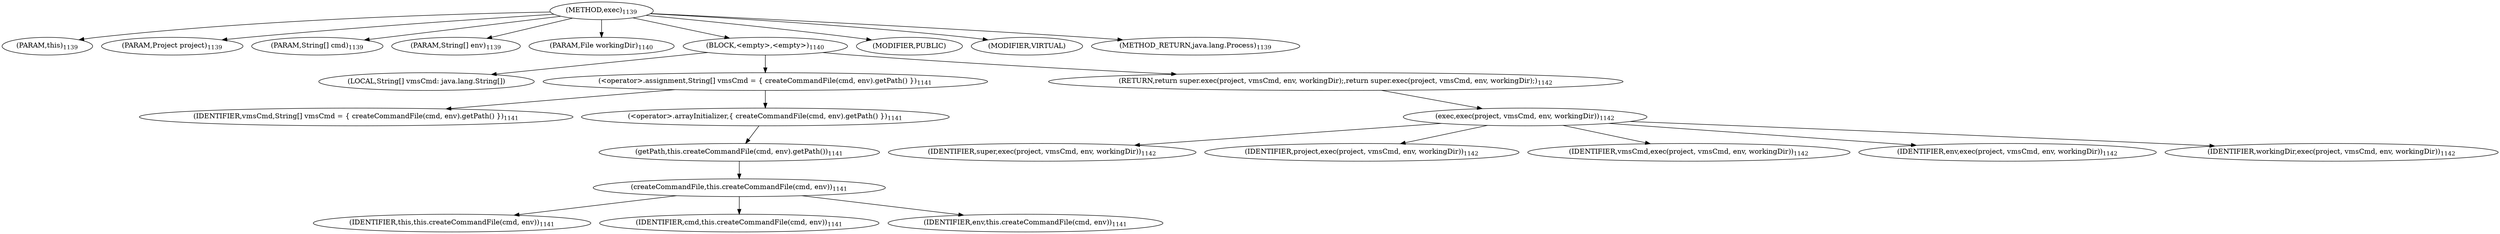 digraph "exec" {  
"2347" [label = <(METHOD,exec)<SUB>1139</SUB>> ]
"219" [label = <(PARAM,this)<SUB>1139</SUB>> ]
"2348" [label = <(PARAM,Project project)<SUB>1139</SUB>> ]
"2349" [label = <(PARAM,String[] cmd)<SUB>1139</SUB>> ]
"2350" [label = <(PARAM,String[] env)<SUB>1139</SUB>> ]
"2351" [label = <(PARAM,File workingDir)<SUB>1140</SUB>> ]
"2352" [label = <(BLOCK,&lt;empty&gt;,&lt;empty&gt;)<SUB>1140</SUB>> ]
"2353" [label = <(LOCAL,String[] vmsCmd: java.lang.String[])> ]
"2354" [label = <(&lt;operator&gt;.assignment,String[] vmsCmd = { createCommandFile(cmd, env).getPath() })<SUB>1141</SUB>> ]
"2355" [label = <(IDENTIFIER,vmsCmd,String[] vmsCmd = { createCommandFile(cmd, env).getPath() })<SUB>1141</SUB>> ]
"2356" [label = <(&lt;operator&gt;.arrayInitializer,{ createCommandFile(cmd, env).getPath() })<SUB>1141</SUB>> ]
"2357" [label = <(getPath,this.createCommandFile(cmd, env).getPath())<SUB>1141</SUB>> ]
"2358" [label = <(createCommandFile,this.createCommandFile(cmd, env))<SUB>1141</SUB>> ]
"218" [label = <(IDENTIFIER,this,this.createCommandFile(cmd, env))<SUB>1141</SUB>> ]
"2359" [label = <(IDENTIFIER,cmd,this.createCommandFile(cmd, env))<SUB>1141</SUB>> ]
"2360" [label = <(IDENTIFIER,env,this.createCommandFile(cmd, env))<SUB>1141</SUB>> ]
"2361" [label = <(RETURN,return super.exec(project, vmsCmd, env, workingDir);,return super.exec(project, vmsCmd, env, workingDir);)<SUB>1142</SUB>> ]
"2362" [label = <(exec,exec(project, vmsCmd, env, workingDir))<SUB>1142</SUB>> ]
"2363" [label = <(IDENTIFIER,super,exec(project, vmsCmd, env, workingDir))<SUB>1142</SUB>> ]
"2364" [label = <(IDENTIFIER,project,exec(project, vmsCmd, env, workingDir))<SUB>1142</SUB>> ]
"2365" [label = <(IDENTIFIER,vmsCmd,exec(project, vmsCmd, env, workingDir))<SUB>1142</SUB>> ]
"2366" [label = <(IDENTIFIER,env,exec(project, vmsCmd, env, workingDir))<SUB>1142</SUB>> ]
"2367" [label = <(IDENTIFIER,workingDir,exec(project, vmsCmd, env, workingDir))<SUB>1142</SUB>> ]
"2368" [label = <(MODIFIER,PUBLIC)> ]
"2369" [label = <(MODIFIER,VIRTUAL)> ]
"2370" [label = <(METHOD_RETURN,java.lang.Process)<SUB>1139</SUB>> ]
  "2347" -> "219" 
  "2347" -> "2348" 
  "2347" -> "2349" 
  "2347" -> "2350" 
  "2347" -> "2351" 
  "2347" -> "2352" 
  "2347" -> "2368" 
  "2347" -> "2369" 
  "2347" -> "2370" 
  "2352" -> "2353" 
  "2352" -> "2354" 
  "2352" -> "2361" 
  "2354" -> "2355" 
  "2354" -> "2356" 
  "2356" -> "2357" 
  "2357" -> "2358" 
  "2358" -> "218" 
  "2358" -> "2359" 
  "2358" -> "2360" 
  "2361" -> "2362" 
  "2362" -> "2363" 
  "2362" -> "2364" 
  "2362" -> "2365" 
  "2362" -> "2366" 
  "2362" -> "2367" 
}

